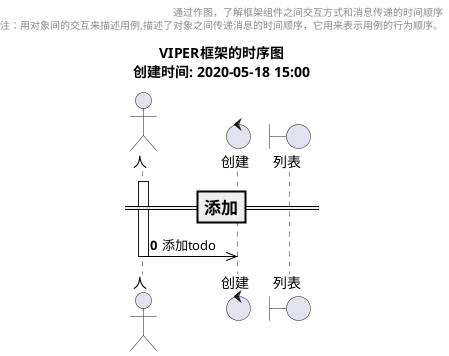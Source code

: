 '时序图
@startuml
scale 1
title
        VIPER框架的时序图
        创建时间: 2020-05-18 15:00
        endtitle
        left header
                通过作图，了解框架组件之间交互方式和消息传递的时间顺序
                注：用对象间的交互来描述用例,描述了对象之间传递消息的时间顺序，它用来表示用例的行为顺序。
        endheader

        autonumber 0
        'type：actor,boundary,control,entity,database
        'define object
        actor 人 as admin
        control 创建 as add
        boundary 列表 as list

        'send msg
        ===添加==

        activate admin
                admin -[#black]>> add :添加todo
        deactivate admin
        @enduml

